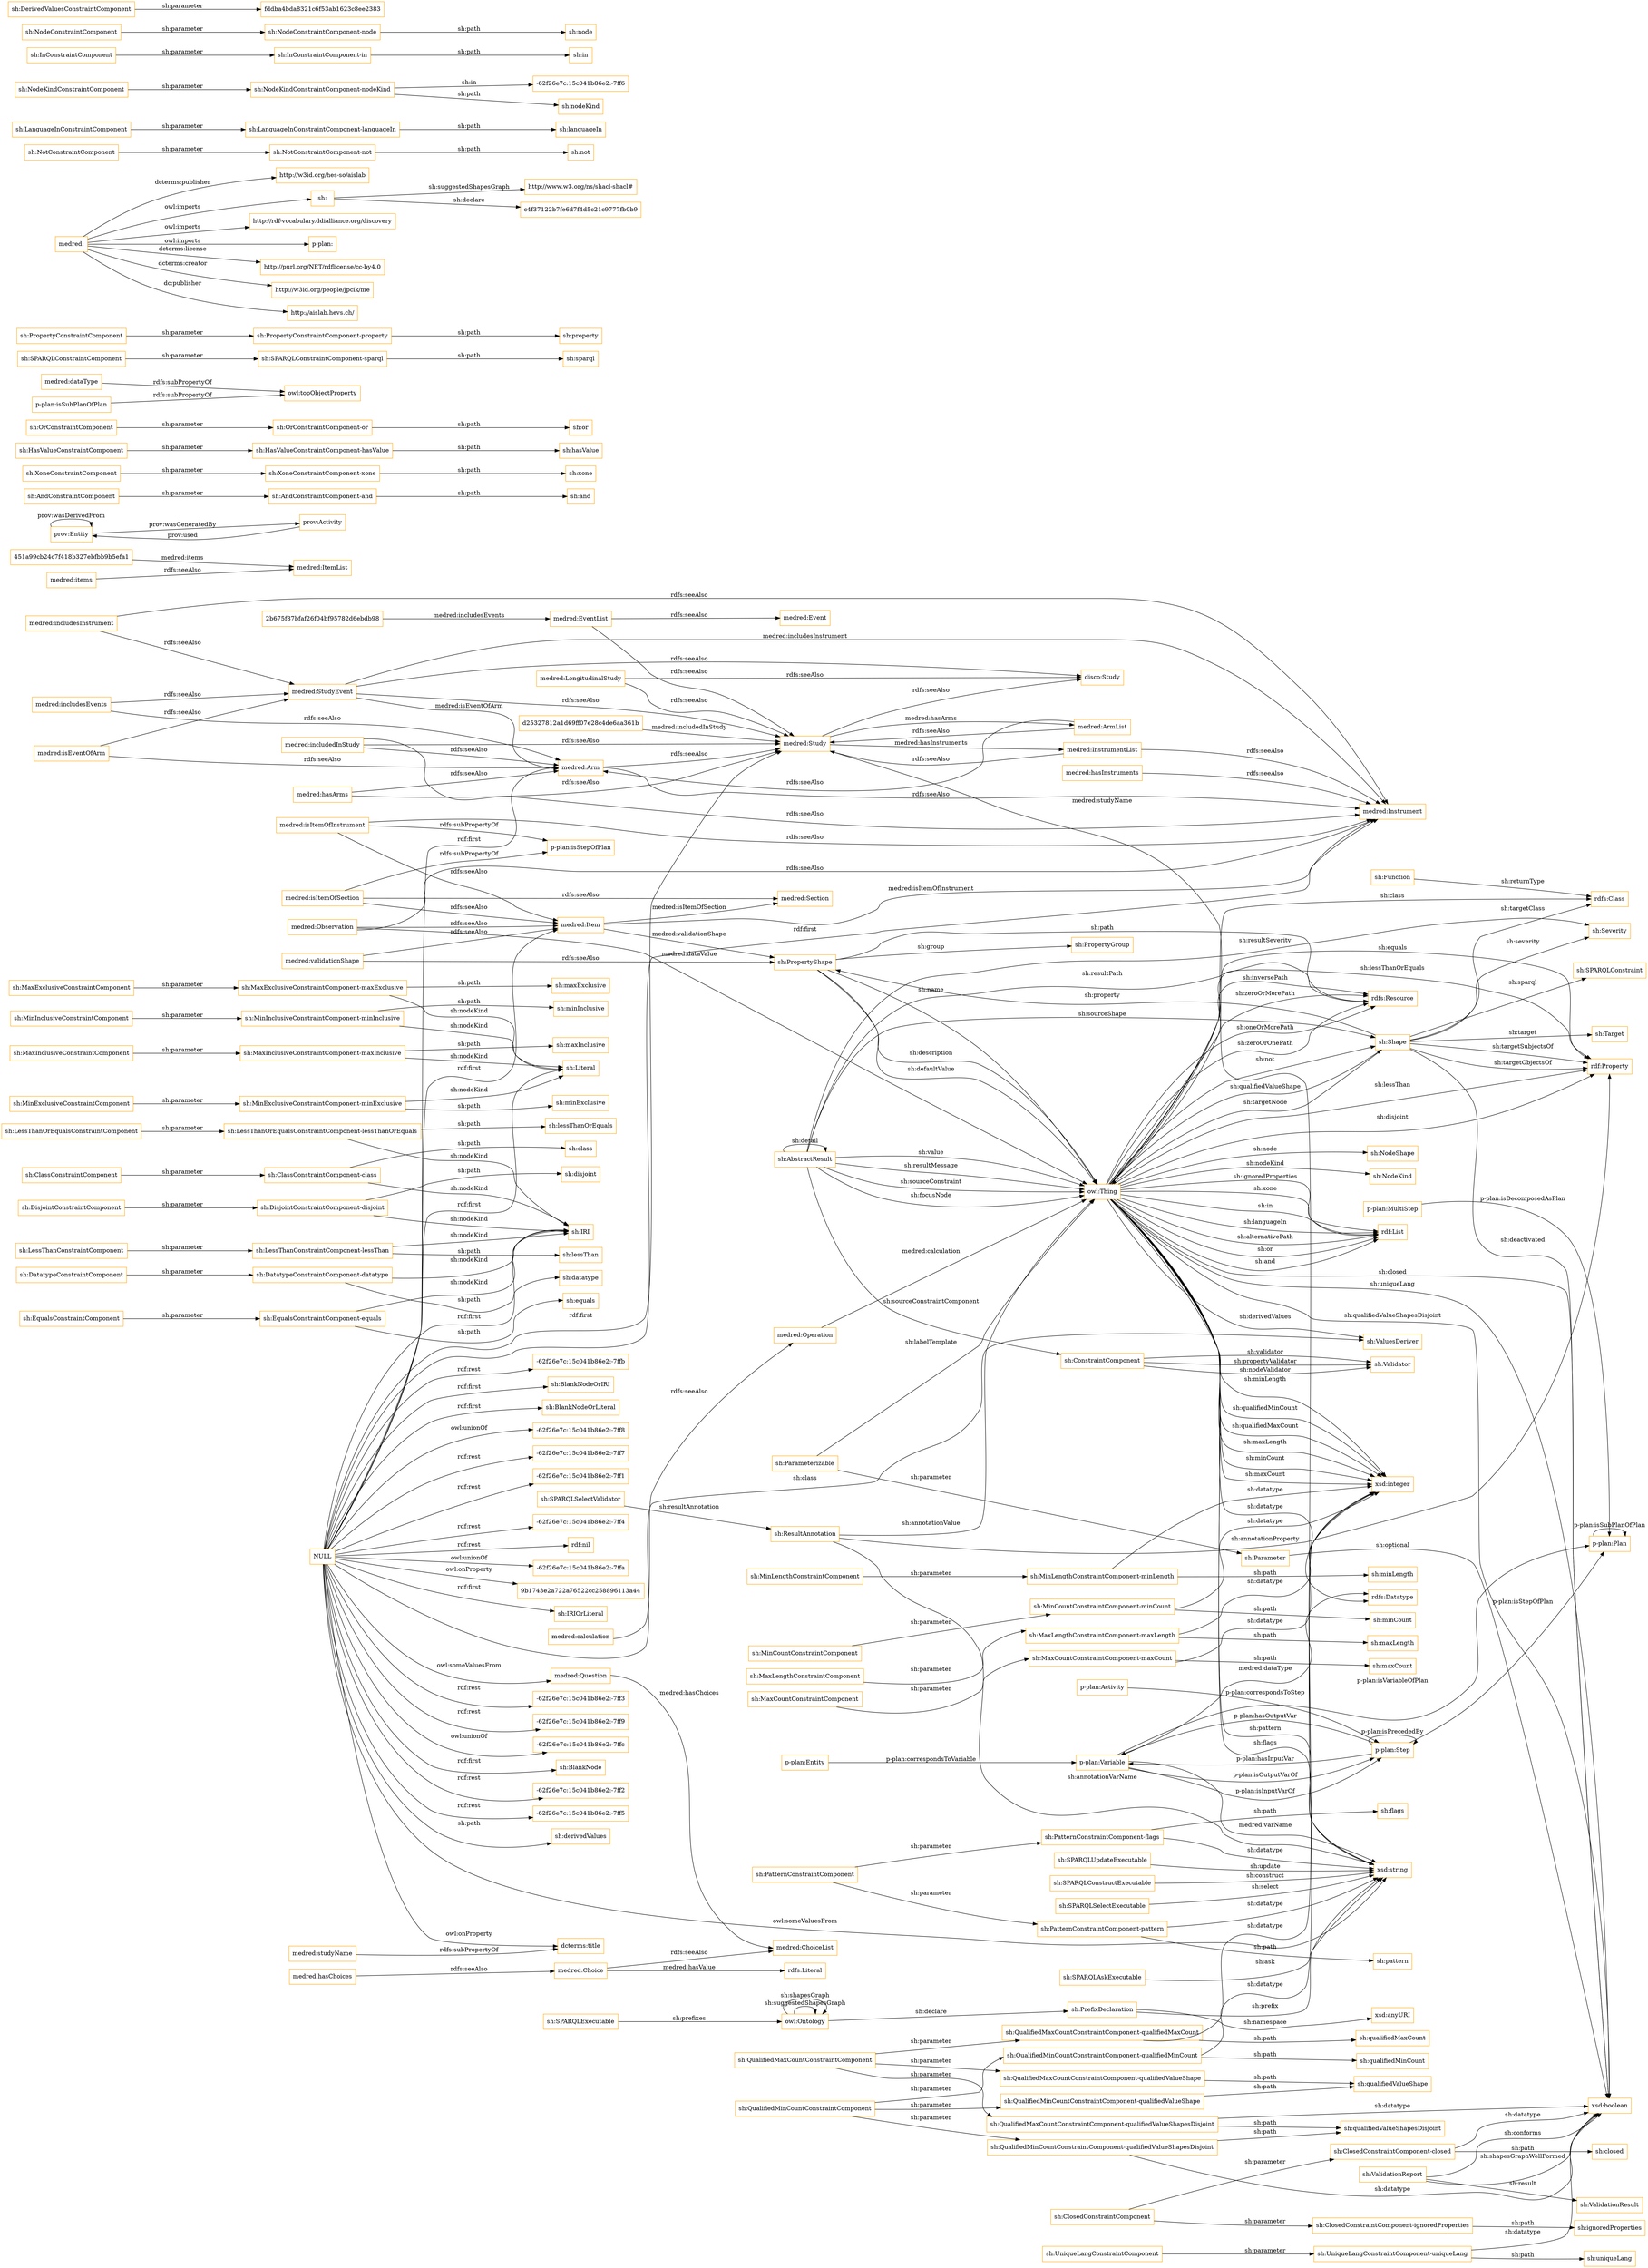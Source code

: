 digraph ar2dtool_diagram { 
rankdir=LR;
size="1501"
node [shape = rectangle, color="orange"]; "medred:StudyEvent" "medred:Question" "medred:EventList" "d25327812a1d69ff07e28c4de6aa361b" "medred:Instrument" "rdf:List" "medred:Item" "451a99cb24c7f418b327ebfbb9b5efa1" "medred:Arm" "rdfs:Datatype" "medred:Study" "medred:LongitudinalStudy" "medred:InstrumentList" "medred:ItemList" "medred:Section" "2b675f87bfaf26f04bf95782d6ebdb98" "medred:ChoiceList" "medred:ArmList" "medred:Choice" "medred:Operation" "medred:Observation" "p-plan:MultiStep" "p-plan:Activity" "p-plan:Step" "p-plan:Entity" "prov:Entity" "p-plan:Plan" "prov:Activity" "p-plan:Variable" ; /*classes style*/
	"sh:AndConstraintComponent-and" -> "sh:and" [ label = "sh:path" ];
	"medred:hasChoices" -> "medred:Choice" [ label = "rdfs:seeAlso" ];
	"medred:includedInStudy" -> "medred:Instrument" [ label = "rdfs:seeAlso" ];
	"medred:includedInStudy" -> "medred:Arm" [ label = "rdfs:seeAlso" ];
	"medred:includedInStudy" -> "medred:Study" [ label = "rdfs:seeAlso" ];
	"sh:QualifiedMaxCountConstraintComponent" -> "sh:QualifiedMaxCountConstraintComponent-qualifiedValueShapesDisjoint" [ label = "sh:parameter" ];
	"sh:QualifiedMaxCountConstraintComponent" -> "sh:QualifiedMaxCountConstraintComponent-qualifiedValueShape" [ label = "sh:parameter" ];
	"sh:QualifiedMaxCountConstraintComponent" -> "sh:QualifiedMaxCountConstraintComponent-qualifiedMaxCount" [ label = "sh:parameter" ];
	"sh:MinLengthConstraintComponent" -> "sh:MinLengthConstraintComponent-minLength" [ label = "sh:parameter" ];
	"sh:DisjointConstraintComponent" -> "sh:DisjointConstraintComponent-disjoint" [ label = "sh:parameter" ];
	"sh:XoneConstraintComponent-xone" -> "sh:xone" [ label = "sh:path" ];
	"sh:MinInclusiveConstraintComponent-minInclusive" -> "sh:Literal" [ label = "sh:nodeKind" ];
	"sh:MinInclusiveConstraintComponent-minInclusive" -> "sh:minInclusive" [ label = "sh:path" ];
	"medred:ArmList" -> "medred:Study" [ label = "rdfs:seeAlso" ];
	"medred:ArmList" -> "medred:Arm" [ label = "rdfs:seeAlso" ];
	"medred:Study" -> "disco:Study" [ label = "rdfs:seeAlso" ];
	"sh:HasValueConstraintComponent-hasValue" -> "sh:hasValue" [ label = "sh:path" ];
	"sh:OrConstraintComponent" -> "sh:OrConstraintComponent-or" [ label = "sh:parameter" ];
	"sh:AndConstraintComponent" -> "sh:AndConstraintComponent-and" [ label = "sh:parameter" ];
	"sh:MinInclusiveConstraintComponent" -> "sh:MinInclusiveConstraintComponent-minInclusive" [ label = "sh:parameter" ];
	"medred:dataType" -> "owl:topObjectProperty" [ label = "rdfs:subPropertyOf" ];
	"sh:LessThanOrEqualsConstraintComponent-lessThanOrEquals" -> "sh:IRI" [ label = "sh:nodeKind" ];
	"sh:LessThanOrEqualsConstraintComponent-lessThanOrEquals" -> "sh:lessThanOrEquals" [ label = "sh:path" ];
	"sh:MinCountConstraintComponent" -> "sh:MinCountConstraintComponent-minCount" [ label = "sh:parameter" ];
	"sh:ClassConstraintComponent" -> "sh:ClassConstraintComponent-class" [ label = "sh:parameter" ];
	"medred:Choice" -> "medred:ChoiceList" [ label = "rdfs:seeAlso" ];
	"sh:SPARQLConstraintComponent-sparql" -> "sh:sparql" [ label = "sh:path" ];
	"sh:QualifiedMaxCountConstraintComponent-qualifiedValueShapesDisjoint" -> "xsd:boolean" [ label = "sh:datatype" ];
	"sh:QualifiedMaxCountConstraintComponent-qualifiedValueShapesDisjoint" -> "sh:qualifiedValueShapesDisjoint" [ label = "sh:path" ];
	"medred:Arm" -> "medred:Study" [ label = "rdfs:seeAlso" ];
	"medred:Arm" -> "medred:Instrument" [ label = "rdfs:seeAlso" ];
	"sh:PropertyConstraintComponent-property" -> "sh:property" [ label = "sh:path" ];
	"sh:DisjointConstraintComponent-disjoint" -> "sh:IRI" [ label = "sh:nodeKind" ];
	"sh:DisjointConstraintComponent-disjoint" -> "sh:disjoint" [ label = "sh:path" ];
	"medred:" -> "http://w3id.org/hes-so/aislab" [ label = "dcterms:publisher" ];
	"medred:" -> "sh:" [ label = "owl:imports" ];
	"medred:" -> "http://rdf-vocabulary.ddialliance.org/discovery" [ label = "owl:imports" ];
	"medred:" -> "p-plan:" [ label = "owl:imports" ];
	"medred:" -> "http://purl.org/NET/rdflicense/cc-by4.0" [ label = "dcterms:license" ];
	"medred:" -> "http://w3id.org/people/jpcik/me" [ label = "dcterms:creator" ];
	"medred:" -> "http://aislab.hevs.ch/" [ label = "dc:publisher" ];
	"sh:NotConstraintComponent" -> "sh:NotConstraintComponent-not" [ label = "sh:parameter" ];
	"medred:isItemOfSection" -> "medred:Item" [ label = "rdfs:seeAlso" ];
	"medred:isItemOfSection" -> "medred:Section" [ label = "rdfs:seeAlso" ];
	"medred:isItemOfSection" -> "p-plan:isStepOfPlan" [ label = "rdfs:subPropertyOf" ];
	"sh:QualifiedMinCountConstraintComponent-qualifiedValueShape" -> "sh:qualifiedValueShape" [ label = "sh:path" ];
	"sh:LanguageInConstraintComponent" -> "sh:LanguageInConstraintComponent-languageIn" [ label = "sh:parameter" ];
	"sh:QualifiedMaxCountConstraintComponent-qualifiedMaxCount" -> "xsd:integer" [ label = "sh:datatype" ];
	"sh:QualifiedMaxCountConstraintComponent-qualifiedMaxCount" -> "sh:qualifiedMaxCount" [ label = "sh:path" ];
	"sh:LessThanConstraintComponent-lessThan" -> "sh:IRI" [ label = "sh:nodeKind" ];
	"sh:LessThanConstraintComponent-lessThan" -> "sh:lessThan" [ label = "sh:path" ];
	"sh:ClassConstraintComponent-class" -> "sh:IRI" [ label = "sh:nodeKind" ];
	"sh:ClassConstraintComponent-class" -> "sh:class" [ label = "sh:path" ];
	"sh:SPARQLConstraintComponent" -> "sh:SPARQLConstraintComponent-sparql" [ label = "sh:parameter" ];
	"sh:UniqueLangConstraintComponent-uniqueLang" -> "xsd:boolean" [ label = "sh:datatype" ];
	"sh:UniqueLangConstraintComponent-uniqueLang" -> "sh:uniqueLang" [ label = "sh:path" ];
	"medred:includesInstrument" -> "medred:Instrument" [ label = "rdfs:seeAlso" ];
	"medred:includesInstrument" -> "medred:StudyEvent" [ label = "rdfs:seeAlso" ];
	"sh:MaxExclusiveConstraintComponent-maxExclusive" -> "sh:Literal" [ label = "sh:nodeKind" ];
	"sh:MaxExclusiveConstraintComponent-maxExclusive" -> "sh:maxExclusive" [ label = "sh:path" ];
	"sh:ClosedConstraintComponent-closed" -> "xsd:boolean" [ label = "sh:datatype" ];
	"sh:ClosedConstraintComponent-closed" -> "sh:closed" [ label = "sh:path" ];
	"sh:LanguageInConstraintComponent-languageIn" -> "sh:languageIn" [ label = "sh:path" ];
	"medred:InstrumentList" -> "medred:Study" [ label = "rdfs:seeAlso" ];
	"medred:InstrumentList" -> "medred:Instrument" [ label = "rdfs:seeAlso" ];
	"sh:DatatypeConstraintComponent-datatype" -> "sh:IRI" [ label = "sh:nodeKind" ];
	"sh:DatatypeConstraintComponent-datatype" -> "sh:datatype" [ label = "sh:path" ];
	"sh:NodeKindConstraintComponent" -> "sh:NodeKindConstraintComponent-nodeKind" [ label = "sh:parameter" ];
	"sh:NotConstraintComponent-not" -> "sh:not" [ label = "sh:path" ];
	"medred:Observation" -> "medred:Instrument" [ label = "rdfs:seeAlso" ];
	"medred:Observation" -> "medred:Item" [ label = "rdfs:seeAlso" ];
	"sh:InConstraintComponent-in" -> "sh:in" [ label = "sh:path" ];
	"sh:MinCountConstraintComponent-minCount" -> "xsd:integer" [ label = "sh:datatype" ];
	"sh:MinCountConstraintComponent-minCount" -> "sh:minCount" [ label = "sh:path" ];
	"sh:MaxLengthConstraintComponent" -> "sh:MaxLengthConstraintComponent-maxLength" [ label = "sh:parameter" ];
	"sh:MaxExclusiveConstraintComponent" -> "sh:MaxExclusiveConstraintComponent-maxExclusive" [ label = "sh:parameter" ];
	"medred:hasArms" -> "medred:Arm" [ label = "rdfs:seeAlso" ];
	"medred:hasArms" -> "medred:Study" [ label = "rdfs:seeAlso" ];
	"sh:HasValueConstraintComponent" -> "sh:HasValueConstraintComponent-hasValue" [ label = "sh:parameter" ];
	"medred:LongitudinalStudy" -> "medred:Study" [ label = "rdfs:seeAlso" ];
	"medred:LongitudinalStudy" -> "disco:Study" [ label = "rdfs:seeAlso" ];
	"sh:EqualsConstraintComponent-equals" -> "sh:IRI" [ label = "sh:nodeKind" ];
	"sh:EqualsConstraintComponent-equals" -> "sh:equals" [ label = "sh:path" ];
	"sh:LessThanConstraintComponent" -> "sh:LessThanConstraintComponent-lessThan" [ label = "sh:parameter" ];
	"sh:LessThanOrEqualsConstraintComponent" -> "sh:LessThanOrEqualsConstraintComponent-lessThanOrEquals" [ label = "sh:parameter" ];
	"sh:MaxCountConstraintComponent" -> "sh:MaxCountConstraintComponent-maxCount" [ label = "sh:parameter" ];
	"sh:MaxInclusiveConstraintComponent-maxInclusive" -> "sh:Literal" [ label = "sh:nodeKind" ];
	"sh:MaxInclusiveConstraintComponent-maxInclusive" -> "sh:maxInclusive" [ label = "sh:path" ];
	"sh:InConstraintComponent" -> "sh:InConstraintComponent-in" [ label = "sh:parameter" ];
	"medred:studyName" -> "dcterms:title" [ label = "rdfs:subPropertyOf" ];
	"sh:QualifiedMinCountConstraintComponent-qualifiedValueShapesDisjoint" -> "xsd:boolean" [ label = "sh:datatype" ];
	"sh:QualifiedMinCountConstraintComponent-qualifiedValueShapesDisjoint" -> "sh:qualifiedValueShapesDisjoint" [ label = "sh:path" ];
	"medred:includesEvents" -> "medred:Arm" [ label = "rdfs:seeAlso" ];
	"medred:includesEvents" -> "medred:StudyEvent" [ label = "rdfs:seeAlso" ];
	"sh:EqualsConstraintComponent" -> "sh:EqualsConstraintComponent-equals" [ label = "sh:parameter" ];
	"medred:hasInstruments" -> "medred:Instrument" [ label = "rdfs:seeAlso" ];
	"sh:PropertyConstraintComponent" -> "sh:PropertyConstraintComponent-property" [ label = "sh:parameter" ];
	"sh:NodeKindConstraintComponent-nodeKind" -> "-62f26e7c:15c041b86e2:-7ff6" [ label = "sh:in" ];
	"sh:NodeKindConstraintComponent-nodeKind" -> "sh:nodeKind" [ label = "sh:path" ];
	"sh:MinLengthConstraintComponent-minLength" -> "xsd:integer" [ label = "sh:datatype" ];
	"sh:MinLengthConstraintComponent-minLength" -> "sh:minLength" [ label = "sh:path" ];
	"medred:validationShape" -> "sh:PropertyShape" [ label = "rdfs:seeAlso" ];
	"medred:validationShape" -> "medred:Item" [ label = "rdfs:seeAlso" ];
	"sh:PatternConstraintComponent-flags" -> "xsd:string" [ label = "sh:datatype" ];
	"sh:PatternConstraintComponent-flags" -> "sh:flags" [ label = "sh:path" ];
	"sh:OrConstraintComponent-or" -> "sh:or" [ label = "sh:path" ];
	"sh:QualifiedMinCountConstraintComponent-qualifiedMinCount" -> "xsd:integer" [ label = "sh:datatype" ];
	"sh:QualifiedMinCountConstraintComponent-qualifiedMinCount" -> "sh:qualifiedMinCount" [ label = "sh:path" ];
	"sh:NodeConstraintComponent-node" -> "sh:node" [ label = "sh:path" ];
	"sh:DatatypeConstraintComponent" -> "sh:DatatypeConstraintComponent-datatype" [ label = "sh:parameter" ];
	"sh:DerivedValuesConstraintComponent" -> "fddba4bda8321c6f53ab1623c8ee2383" [ label = "sh:parameter" ];
	"sh:MaxLengthConstraintComponent-maxLength" -> "xsd:integer" [ label = "sh:datatype" ];
	"sh:MaxLengthConstraintComponent-maxLength" -> "sh:maxLength" [ label = "sh:path" ];
	"medred:EventList" -> "medred:Study" [ label = "rdfs:seeAlso" ];
	"medred:EventList" -> "medred:Event" [ label = "rdfs:seeAlso" ];
	"sh:MaxInclusiveConstraintComponent" -> "sh:MaxInclusiveConstraintComponent-maxInclusive" [ label = "sh:parameter" ];
	"sh:QualifiedMinCountConstraintComponent" -> "sh:QualifiedMinCountConstraintComponent-qualifiedValueShapesDisjoint" [ label = "sh:parameter" ];
	"sh:QualifiedMinCountConstraintComponent" -> "sh:QualifiedMinCountConstraintComponent-qualifiedValueShape" [ label = "sh:parameter" ];
	"sh:QualifiedMinCountConstraintComponent" -> "sh:QualifiedMinCountConstraintComponent-qualifiedMinCount" [ label = "sh:parameter" ];
	"sh:" -> "http://www.w3.org/ns/shacl-shacl#" [ label = "sh:suggestedShapesGraph" ];
	"sh:" -> "c4f37122b7fe6d7f4d5c21c9777fb0b9" [ label = "sh:declare" ];
	"sh:ClosedConstraintComponent" -> "sh:ClosedConstraintComponent-ignoredProperties" [ label = "sh:parameter" ];
	"sh:ClosedConstraintComponent" -> "sh:ClosedConstraintComponent-closed" [ label = "sh:parameter" ];
	"sh:XoneConstraintComponent" -> "sh:XoneConstraintComponent-xone" [ label = "sh:parameter" ];
	"NULL" -> "-62f26e7c:15c041b86e2:-7ffc" [ label = "owl:unionOf" ];
	"NULL" -> "medred:Instrument" [ label = "rdf:first" ];
	"NULL" -> "sh:Literal" [ label = "rdf:first" ];
	"NULL" -> "xsd:string" [ label = "owl:someValuesFrom" ];
	"NULL" -> "sh:BlankNode" [ label = "rdf:first" ];
	"NULL" -> "dcterms:title" [ label = "owl:onProperty" ];
	"NULL" -> "-62f26e7c:15c041b86e2:-7ff2" [ label = "rdf:rest" ];
	"NULL" -> "-62f26e7c:15c041b86e2:-7ff5" [ label = "rdf:rest" ];
	"NULL" -> "sh:derivedValues" [ label = "sh:path" ];
	"NULL" -> "-62f26e7c:15c041b86e2:-7ffb" [ label = "rdf:rest" ];
	"NULL" -> "sh:BlankNodeOrIRI" [ label = "rdf:first" ];
	"NULL" -> "medred:Question" [ label = "owl:someValuesFrom" ];
	"NULL" -> "medred:Study" [ label = "rdf:first" ];
	"NULL" -> "sh:IRI" [ label = "rdf:first" ];
	"NULL" -> "sh:BlankNodeOrLiteral" [ label = "rdf:first" ];
	"NULL" -> "-62f26e7c:15c041b86e2:-7ff8" [ label = "owl:unionOf" ];
	"NULL" -> "sh:ValuesDeriver" [ label = "sh:class" ];
	"NULL" -> "-62f26e7c:15c041b86e2:-7ff7" [ label = "rdf:rest" ];
	"NULL" -> "medred:Arm" [ label = "rdf:first" ];
	"NULL" -> "-62f26e7c:15c041b86e2:-7ff1" [ label = "rdf:rest" ];
	"NULL" -> "-62f26e7c:15c041b86e2:-7ff4" [ label = "rdf:rest" ];
	"NULL" -> "rdf:nil" [ label = "rdf:rest" ];
	"NULL" -> "medred:Item" [ label = "rdf:first" ];
	"NULL" -> "-62f26e7c:15c041b86e2:-7ffa" [ label = "owl:unionOf" ];
	"NULL" -> "9b1743e2a722a76522cc258896113a44" [ label = "owl:onProperty" ];
	"NULL" -> "sh:IRIOrLiteral" [ label = "rdf:first" ];
	"NULL" -> "-62f26e7c:15c041b86e2:-7ff3" [ label = "rdf:rest" ];
	"NULL" -> "-62f26e7c:15c041b86e2:-7ff9" [ label = "rdf:rest" ];
	"medred:StudyEvent" -> "medred:Study" [ label = "rdfs:seeAlso" ];
	"medred:StudyEvent" -> "disco:Study" [ label = "rdfs:seeAlso" ];
	"medred:isEventOfArm" -> "medred:Arm" [ label = "rdfs:seeAlso" ];
	"medred:isEventOfArm" -> "medred:StudyEvent" [ label = "rdfs:seeAlso" ];
	"sh:NodeConstraintComponent" -> "sh:NodeConstraintComponent-node" [ label = "sh:parameter" ];
	"medred:items" -> "medred:ItemList" [ label = "rdfs:seeAlso" ];
	"sh:MaxCountConstraintComponent-maxCount" -> "xsd:integer" [ label = "sh:datatype" ];
	"sh:MaxCountConstraintComponent-maxCount" -> "sh:maxCount" [ label = "sh:path" ];
	"sh:MinExclusiveConstraintComponent" -> "sh:MinExclusiveConstraintComponent-minExclusive" [ label = "sh:parameter" ];
	"sh:ClosedConstraintComponent-ignoredProperties" -> "sh:ignoredProperties" [ label = "sh:path" ];
	"sh:PatternConstraintComponent-pattern" -> "xsd:string" [ label = "sh:datatype" ];
	"sh:PatternConstraintComponent-pattern" -> "sh:pattern" [ label = "sh:path" ];
	"medred:calculation" -> "medred:Operation" [ label = "rdfs:seeAlso" ];
	"p-plan:isSubPlanOfPlan" -> "owl:topObjectProperty" [ label = "rdfs:subPropertyOf" ];
	"medred:isItemOfInstrument" -> "medred:Item" [ label = "rdfs:seeAlso" ];
	"medred:isItemOfInstrument" -> "medred:Instrument" [ label = "rdfs:seeAlso" ];
	"medred:isItemOfInstrument" -> "p-plan:isStepOfPlan" [ label = "rdfs:subPropertyOf" ];
	"sh:PatternConstraintComponent" -> "sh:PatternConstraintComponent-flags" [ label = "sh:parameter" ];
	"sh:PatternConstraintComponent" -> "sh:PatternConstraintComponent-pattern" [ label = "sh:parameter" ];
	"sh:MinExclusiveConstraintComponent-minExclusive" -> "sh:Literal" [ label = "sh:nodeKind" ];
	"sh:MinExclusiveConstraintComponent-minExclusive" -> "sh:minExclusive" [ label = "sh:path" ];
	"sh:UniqueLangConstraintComponent" -> "sh:UniqueLangConstraintComponent-uniqueLang" [ label = "sh:parameter" ];
	"sh:QualifiedMaxCountConstraintComponent-qualifiedValueShape" -> "sh:qualifiedValueShape" [ label = "sh:path" ];
	"sh:ValidationReport" -> "xsd:boolean" [ label = "sh:conforms" ];
	"prov:Entity" -> "prov:Activity" [ label = "prov:wasGeneratedBy" ];
	"d25327812a1d69ff07e28c4de6aa361b" -> "medred:Study" [ label = "medred:includedInStudy" ];
	"owl:Thing" -> "rdfs:Resource" [ label = "sh:zeroOrOnePath" ];
	"sh:SPARQLSelectExecutable" -> "xsd:string" [ label = "sh:select" ];
	"sh:PrefixDeclaration" -> "xsd:string" [ label = "sh:prefix" ];
	"p-plan:Step" -> "p-plan:Variable" [ label = "p-plan:hasOutputVar" ];
	"sh:AbstractResult" -> "sh:ConstraintComponent" [ label = "sh:sourceConstraintComponent" ];
	"owl:Thing" -> "rdf:List" [ label = "sh:xone" ];
	"prov:Activity" -> "prov:Entity" [ label = "prov:used" ];
	"owl:Thing" -> "rdf:List" [ label = "sh:in" ];
	"p-plan:Variable" -> "p-plan:Step" [ label = "p-plan:isInputVarOf" ];
	"p-plan:Variable" -> "p-plan:Step" [ label = "p-plan:isOutputVarOf" ];
	"medred:Operation" -> "owl:Thing" [ label = "medred:calculation" ];
	"owl:Thing" -> "rdfs:Resource" [ label = "sh:inversePath" ];
	"sh:SPARQLAskExecutable" -> "xsd:string" [ label = "sh:ask" ];
	"sh:Parameterizable" -> "sh:Parameter" [ label = "sh:parameter" ];
	"owl:Thing" -> "sh:NodeShape" [ label = "sh:node" ];
	"p-plan:Variable" -> "p-plan:Plan" [ label = "p-plan:isVariableOfPlan" ];
	"sh:SPARQLExecutable" -> "owl:Ontology" [ label = "sh:prefixes" ];
	"sh:Shape" -> "sh:Severity" [ label = "sh:severity" ];
	"owl:Thing" -> "rdfs:Class" [ label = "sh:class" ];
	"sh:PropertyShape" -> "owl:Thing" [ label = "sh:name" ];
	"owl:Thing" -> "rdf:Property" [ label = "sh:lessThanOrEquals" ];
	"owl:Thing" -> "rdfs:Resource" [ label = "sh:zeroOrMorePath" ];
	"owl:Thing" -> "sh:Shape" [ label = "sh:not" ];
	"sh:PropertyShape" -> "rdfs:Resource" [ label = "sh:path" ];
	"owl:Thing" -> "rdf:List" [ label = "sh:languageIn" ];
	"owl:Thing" -> "rdf:Property" [ label = "sh:lessThan" ];
	"sh:AbstractResult" -> "rdfs:Resource" [ label = "sh:resultPath" ];
	"owl:Thing" -> "xsd:integer" [ label = "sh:qualifiedMinCount" ];
	"sh:Shape" -> "xsd:boolean" [ label = "sh:deactivated" ];
	"medred:Choice" -> "rdfs:Literal" [ label = "medred:hasValue" ];
	"sh:ConstraintComponent" -> "sh:Validator" [ label = "sh:validator" ];
	"owl:Ontology" -> "owl:Ontology" [ label = "sh:suggestedShapesGraph" ];
	"owl:Thing" -> "rdf:List" [ label = "sh:alternativePath" ];
	"sh:SPARQLUpdateExecutable" -> "xsd:string" [ label = "sh:update" ];
	"owl:Thing" -> "xsd:integer" [ label = "sh:qualifiedMaxCount" ];
	"owl:Thing" -> "sh:NodeKind" [ label = "sh:nodeKind" ];
	"medred:Study" -> "xsd:string" [ label = "medred:studyName" ];
	"sh:Shape" -> "rdf:Property" [ label = "sh:targetObjectsOf" ];
	"owl:Thing" -> "xsd:boolean" [ label = "sh:closed" ];
	"p-plan:Variable" -> "xsd:string" [ label = "medred:varName" ];
	"owl:Thing" -> "rdf:List" [ label = "sh:or" ];
	"sh:PrefixDeclaration" -> "xsd:anyURI" [ label = "sh:namespace" ];
	"owl:Thing" -> "sh:ValuesDeriver" [ label = "sh:derivedValues" ];
	"sh:PropertyShape" -> "owl:Thing" [ label = "sh:description" ];
	"owl:Thing" -> "rdf:List" [ label = "sh:and" ];
	"owl:Thing" -> "rdfs:Resource" [ label = "sh:oneOrMorePath" ];
	"451a99cb24c7f418b327ebfbb9b5efa1" -> "medred:ItemList" [ label = "medred:items" ];
	"medred:Question" -> "medred:ChoiceList" [ label = "medred:hasChoices" ];
	"owl:Thing" -> "xsd:string" [ label = "sh:flags" ];
	"owl:Thing" -> "rdf:List" [ label = "sh:ignoredProperties" ];
	"sh:PropertyShape" -> "sh:PropertyGroup" [ label = "sh:group" ];
	"sh:AbstractResult" -> "sh:Severity" [ label = "sh:resultSeverity" ];
	"sh:ResultAnnotation" -> "xsd:string" [ label = "sh:annotationVarName" ];
	"sh:PropertyShape" -> "owl:Thing" [ label = "sh:defaultValue" ];
	"sh:SPARQLSelectValidator" -> "sh:ResultAnnotation" [ label = "sh:resultAnnotation" ];
	"sh:ValidationReport" -> "xsd:boolean" [ label = "sh:shapesGraphWellFormed" ];
	"sh:Shape" -> "rdf:Property" [ label = "sh:targetSubjectsOf" ];
	"owl:Thing" -> "xsd:boolean" [ label = "sh:uniqueLang" ];
	"owl:Thing" -> "rdf:Property" [ label = "sh:disjoint" ];
	"sh:AbstractResult" -> "owl:Thing" [ label = "sh:value" ];
	"sh:Shape" -> "owl:Thing" [ label = "sh:targetNode" ];
	"owl:Thing" -> "xsd:integer" [ label = "sh:maxLength" ];
	"sh:AbstractResult" -> "owl:Thing" [ label = "sh:resultMessage" ];
	"prov:Entity" -> "prov:Entity" [ label = "prov:wasDerivedFrom" ];
	"p-plan:Step" -> "p-plan:Variable" [ label = "p-plan:hasInputVar" ];
	"sh:Shape" -> "rdfs:Class" [ label = "sh:targetClass" ];
	"sh:Parameter" -> "xsd:boolean" [ label = "sh:optional" ];
	"owl:Thing" -> "xsd:integer" [ label = "sh:minCount" ];
	"owl:Thing" -> "xsd:string" [ label = "sh:pattern" ];
	"medred:StudyEvent" -> "medred:Arm" [ label = "medred:isEventOfArm" ];
	"owl:Thing" -> "sh:Shape" [ label = "sh:qualifiedValueShape" ];
	"p-plan:Plan" -> "p-plan:Plan" [ label = "p-plan:isSubPlanOfPlan" ];
	"owl:Thing" -> "rdf:Property" [ label = "sh:equals" ];
	"sh:AbstractResult" -> "sh:AbstractResult" [ label = "sh:detail" ];
	"p-plan:Step" -> "p-plan:Step" [ label = "p-plan:isPrecededBy" ];
	"medred:Study" -> "medred:InstrumentList" [ label = "medred:hasInstruments" ];
	"sh:Parameterizable" -> "owl:Thing" [ label = "sh:labelTemplate" ];
	"2b675f87bfaf26f04bf95782d6ebdb98" -> "medred:EventList" [ label = "medred:includesEvents" ];
	"medred:Item" -> "medred:Section" [ label = "medred:isItemOfSection" ];
	"owl:Thing" -> "rdfs:Datatype" [ label = "sh:datatype" ];
	"sh:ResultAnnotation" -> "rdf:Property" [ label = "sh:annotationProperty" ];
	"sh:AbstractResult" -> "sh:Shape" [ label = "sh:sourceShape" ];
	"medred:Study" -> "medred:ArmList" [ label = "medred:hasArms" ];
	"owl:Ontology" -> "sh:PrefixDeclaration" [ label = "sh:declare" ];
	"sh:ResultAnnotation" -> "owl:Thing" [ label = "sh:annotationValue" ];
	"sh:SPARQLConstructExecutable" -> "xsd:string" [ label = "sh:construct" ];
	"p-plan:Step" -> "p-plan:Plan" [ label = "p-plan:isStepOfPlan" ];
	"owl:Thing" -> "xsd:integer" [ label = "sh:maxCount" ];
	"medred:Item" -> "medred:Instrument" [ label = "medred:isItemOfInstrument" ];
	"sh:ConstraintComponent" -> "sh:Validator" [ label = "sh:propertyValidator" ];
	"sh:AbstractResult" -> "owl:Thing" [ label = "sh:sourceConstraint" ];
	"medred:StudyEvent" -> "medred:Instrument" [ label = "medred:includesInstrument" ];
	"p-plan:MultiStep" -> "p-plan:Plan" [ label = "p-plan:isDecomposedAsPlan" ];
	"owl:Thing" -> "xsd:integer" [ label = "sh:minLength" ];
	"sh:Function" -> "rdfs:Class" [ label = "sh:returnType" ];
	"sh:ConstraintComponent" -> "sh:Validator" [ label = "sh:nodeValidator" ];
	"sh:AbstractResult" -> "owl:Thing" [ label = "sh:focusNode" ];
	"owl:Thing" -> "xsd:boolean" [ label = "sh:qualifiedValueShapesDisjoint" ];
	"sh:Shape" -> "sh:SPARQLConstraint" [ label = "sh:sparql" ];
	"sh:Shape" -> "sh:Target" [ label = "sh:target" ];
	"p-plan:Variable" -> "rdfs:Datatype" [ label = "medred:dataType" ];
	"medred:Observation" -> "owl:Thing" [ label = "medred:dataValue" ];
	"p-plan:Activity" -> "p-plan:Step" [ label = "p-plan:correspondsToStep" ];
	"p-plan:Entity" -> "p-plan:Variable" [ label = "p-plan:correspondsToVariable" ];
	"owl:Ontology" -> "owl:Ontology" [ label = "sh:shapesGraph" ];
	"sh:Shape" -> "sh:PropertyShape" [ label = "sh:property" ];
	"medred:Item" -> "sh:PropertyShape" [ label = "medred:validationShape" ];
	"sh:ValidationReport" -> "sh:ValidationResult" [ label = "sh:result" ];

}

